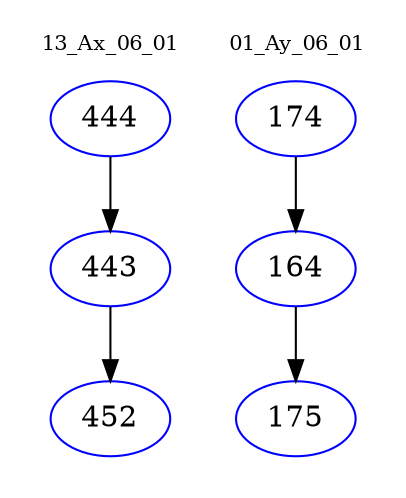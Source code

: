 digraph{
subgraph cluster_0 {
color = white
label = "13_Ax_06_01";
fontsize=10;
T0_444 [label="444", color="blue"]
T0_444 -> T0_443 [color="black"]
T0_443 [label="443", color="blue"]
T0_443 -> T0_452 [color="black"]
T0_452 [label="452", color="blue"]
}
subgraph cluster_1 {
color = white
label = "01_Ay_06_01";
fontsize=10;
T1_174 [label="174", color="blue"]
T1_174 -> T1_164 [color="black"]
T1_164 [label="164", color="blue"]
T1_164 -> T1_175 [color="black"]
T1_175 [label="175", color="blue"]
}
}
